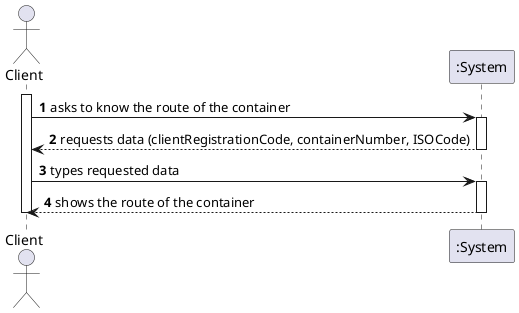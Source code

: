 @startuml
'https://plantuml.com/sequence-diagram

autonumber
actor "Client" as C
activate C

C -> ":System": asks to know the route of the container
activate ":System"
":System" --> C: requests data (clientRegistrationCode, containerNumber, ISOCode)
deactivate ":System"

C -> ":System": types requested data
activate ":System"
":System" --> C : shows the route of the container
deactivate ":System"

deactivate C
@enduml